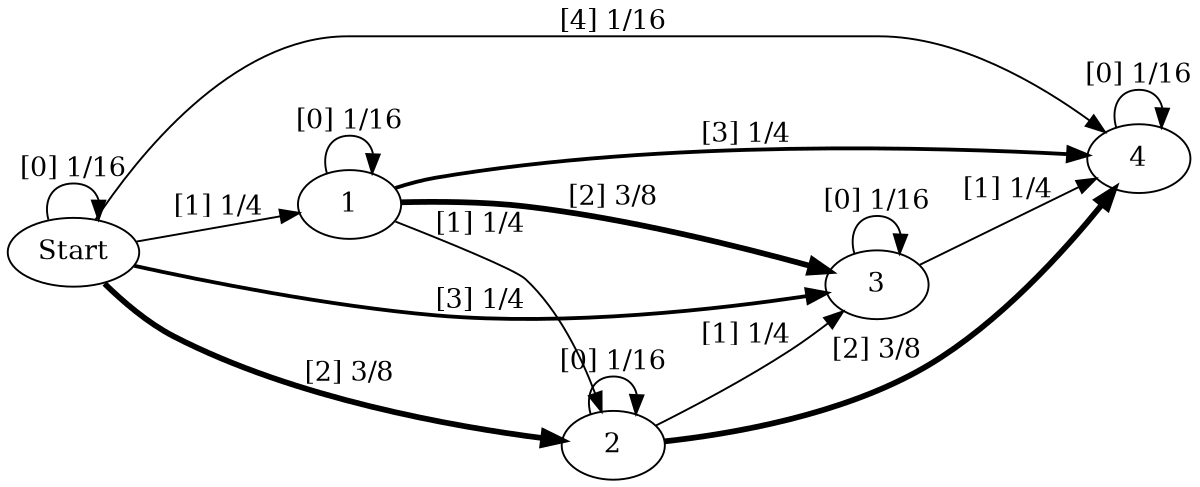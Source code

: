 digraph G {
  rankdir=LR;
	size="8,5"


S [label="Start"]
// 5[style=invis]



S -> S [label="[0] 1/16"]
1 -> 1 [label="[0] 1/16"]
2 -> 2 [label="[0] 1/16"]
3 -> 3 [label="[0] 1/16"]
4 -> 4 [label="[0] 1/16"]
// // 5 -> 5 [label="1/16"]

S -> 1 [label="[1] 1/4"]
1 -> 2 [label="[1] 1/4"]
2 -> 3 [label="[1] 1/4"]
3 -> 4 [label="[1] 1/4"]
// 4 -> 5 [label="1/4"]


S -> 2 [label="[2] 3/8" penwidth=3]
1 -> 3 [label="[2] 3/8" penwidth=3]
2 -> 4 [label="[2] 3/8" penwidth=3]
// 3 -> 5 [label="3/8"  color=red]

S -> 3 [label="[3] 1/4" penwidth=2]
1 -> 4 [label="[3] 1/4" penwidth=2]
// 2 -> 5 [label="1/4" ]

S -> 4 [label="[4] 1/16" ]
// 1 -> 5 [label="1/16" ]

}